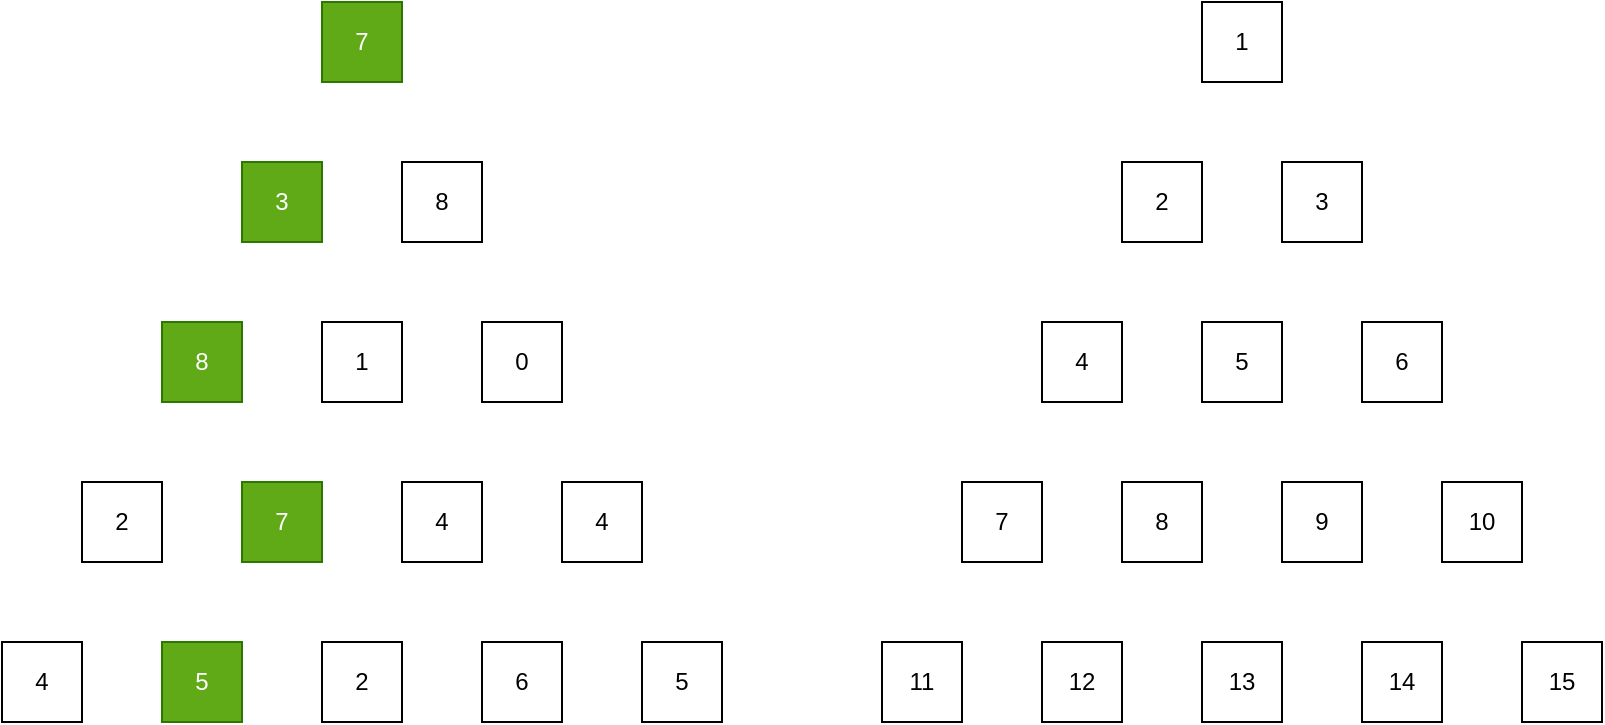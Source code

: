 <mxfile version="13.7.9" type="device"><diagram id="QfubKKGIBCFpjfydy8hX" name="페이지-1"><mxGraphModel dx="905" dy="523" grid="1" gridSize="10" guides="1" tooltips="1" connect="1" arrows="1" fold="1" page="1" pageScale="1" pageWidth="10000" pageHeight="10000" math="0" shadow="0"><root><mxCell id="0"/><mxCell id="1" parent="0"/><mxCell id="JfMal7dfiHxd9JUmZ9j3-1" value="7" style="rounded=0;whiteSpace=wrap;html=1;fillColor=#60a917;strokeColor=#2D7600;fontColor=#ffffff;" vertex="1" parent="1"><mxGeometry x="440" y="240" width="40" height="40" as="geometry"/></mxCell><mxCell id="JfMal7dfiHxd9JUmZ9j3-3" value="3" style="rounded=0;whiteSpace=wrap;html=1;fillColor=#60a917;strokeColor=#2D7600;fontColor=#ffffff;" vertex="1" parent="1"><mxGeometry x="400" y="320" width="40" height="40" as="geometry"/></mxCell><mxCell id="JfMal7dfiHxd9JUmZ9j3-4" value="8" style="rounded=0;whiteSpace=wrap;html=1;" vertex="1" parent="1"><mxGeometry x="480" y="320" width="40" height="40" as="geometry"/></mxCell><mxCell id="JfMal7dfiHxd9JUmZ9j3-5" value="8" style="rounded=0;whiteSpace=wrap;html=1;fillColor=#60a917;strokeColor=#2D7600;fontColor=#ffffff;" vertex="1" parent="1"><mxGeometry x="360" y="400" width="40" height="40" as="geometry"/></mxCell><mxCell id="JfMal7dfiHxd9JUmZ9j3-6" value="1" style="rounded=0;whiteSpace=wrap;html=1;" vertex="1" parent="1"><mxGeometry x="440" y="400" width="40" height="40" as="geometry"/></mxCell><mxCell id="JfMal7dfiHxd9JUmZ9j3-7" value="0" style="rounded=0;whiteSpace=wrap;html=1;" vertex="1" parent="1"><mxGeometry x="520" y="400" width="40" height="40" as="geometry"/></mxCell><mxCell id="JfMal7dfiHxd9JUmZ9j3-8" value="2" style="rounded=0;whiteSpace=wrap;html=1;" vertex="1" parent="1"><mxGeometry x="320" y="480" width="40" height="40" as="geometry"/></mxCell><mxCell id="JfMal7dfiHxd9JUmZ9j3-9" value="7" style="rounded=0;whiteSpace=wrap;html=1;fillColor=#60a917;strokeColor=#2D7600;fontColor=#ffffff;" vertex="1" parent="1"><mxGeometry x="400" y="480" width="40" height="40" as="geometry"/></mxCell><mxCell id="JfMal7dfiHxd9JUmZ9j3-10" value="4" style="rounded=0;whiteSpace=wrap;html=1;" vertex="1" parent="1"><mxGeometry x="480" y="480" width="40" height="40" as="geometry"/></mxCell><mxCell id="JfMal7dfiHxd9JUmZ9j3-11" value="4" style="rounded=0;whiteSpace=wrap;html=1;" vertex="1" parent="1"><mxGeometry x="560" y="480" width="40" height="40" as="geometry"/></mxCell><mxCell id="JfMal7dfiHxd9JUmZ9j3-12" value="4" style="rounded=0;whiteSpace=wrap;html=1;" vertex="1" parent="1"><mxGeometry x="280" y="560" width="40" height="40" as="geometry"/></mxCell><mxCell id="JfMal7dfiHxd9JUmZ9j3-13" value="5" style="rounded=0;whiteSpace=wrap;html=1;fillColor=#60a917;strokeColor=#2D7600;fontColor=#ffffff;" vertex="1" parent="1"><mxGeometry x="360" y="560" width="40" height="40" as="geometry"/></mxCell><mxCell id="JfMal7dfiHxd9JUmZ9j3-14" value="2" style="rounded=0;whiteSpace=wrap;html=1;" vertex="1" parent="1"><mxGeometry x="440" y="560" width="40" height="40" as="geometry"/></mxCell><mxCell id="JfMal7dfiHxd9JUmZ9j3-15" value="6" style="rounded=0;whiteSpace=wrap;html=1;" vertex="1" parent="1"><mxGeometry x="520" y="560" width="40" height="40" as="geometry"/></mxCell><mxCell id="JfMal7dfiHxd9JUmZ9j3-16" value="5" style="rounded=0;whiteSpace=wrap;html=1;" vertex="1" parent="1"><mxGeometry x="600" y="560" width="40" height="40" as="geometry"/></mxCell><mxCell id="JfMal7dfiHxd9JUmZ9j3-17" value="1" style="rounded=0;whiteSpace=wrap;html=1;" vertex="1" parent="1"><mxGeometry x="880" y="240" width="40" height="40" as="geometry"/></mxCell><mxCell id="JfMal7dfiHxd9JUmZ9j3-18" value="2" style="rounded=0;whiteSpace=wrap;html=1;" vertex="1" parent="1"><mxGeometry x="840" y="320" width="40" height="40" as="geometry"/></mxCell><mxCell id="JfMal7dfiHxd9JUmZ9j3-19" value="3" style="rounded=0;whiteSpace=wrap;html=1;" vertex="1" parent="1"><mxGeometry x="920" y="320" width="40" height="40" as="geometry"/></mxCell><mxCell id="JfMal7dfiHxd9JUmZ9j3-20" value="4" style="rounded=0;whiteSpace=wrap;html=1;" vertex="1" parent="1"><mxGeometry x="800" y="400" width="40" height="40" as="geometry"/></mxCell><mxCell id="JfMal7dfiHxd9JUmZ9j3-21" value="5" style="rounded=0;whiteSpace=wrap;html=1;" vertex="1" parent="1"><mxGeometry x="880" y="400" width="40" height="40" as="geometry"/></mxCell><mxCell id="JfMal7dfiHxd9JUmZ9j3-22" value="6" style="rounded=0;whiteSpace=wrap;html=1;" vertex="1" parent="1"><mxGeometry x="960" y="400" width="40" height="40" as="geometry"/></mxCell><mxCell id="JfMal7dfiHxd9JUmZ9j3-23" value="7" style="rounded=0;whiteSpace=wrap;html=1;" vertex="1" parent="1"><mxGeometry x="760" y="480" width="40" height="40" as="geometry"/></mxCell><mxCell id="JfMal7dfiHxd9JUmZ9j3-24" value="8" style="rounded=0;whiteSpace=wrap;html=1;" vertex="1" parent="1"><mxGeometry x="840" y="480" width="40" height="40" as="geometry"/></mxCell><mxCell id="JfMal7dfiHxd9JUmZ9j3-25" value="9" style="rounded=0;whiteSpace=wrap;html=1;" vertex="1" parent="1"><mxGeometry x="920" y="480" width="40" height="40" as="geometry"/></mxCell><mxCell id="JfMal7dfiHxd9JUmZ9j3-26" value="10" style="rounded=0;whiteSpace=wrap;html=1;" vertex="1" parent="1"><mxGeometry x="1000" y="480" width="40" height="40" as="geometry"/></mxCell><mxCell id="JfMal7dfiHxd9JUmZ9j3-27" value="11" style="rounded=0;whiteSpace=wrap;html=1;" vertex="1" parent="1"><mxGeometry x="720" y="560" width="40" height="40" as="geometry"/></mxCell><mxCell id="JfMal7dfiHxd9JUmZ9j3-28" value="12" style="rounded=0;whiteSpace=wrap;html=1;" vertex="1" parent="1"><mxGeometry x="800" y="560" width="40" height="40" as="geometry"/></mxCell><mxCell id="JfMal7dfiHxd9JUmZ9j3-29" value="13" style="rounded=0;whiteSpace=wrap;html=1;" vertex="1" parent="1"><mxGeometry x="880" y="560" width="40" height="40" as="geometry"/></mxCell><mxCell id="JfMal7dfiHxd9JUmZ9j3-30" value="14" style="rounded=0;whiteSpace=wrap;html=1;" vertex="1" parent="1"><mxGeometry x="960" y="560" width="40" height="40" as="geometry"/></mxCell><mxCell id="JfMal7dfiHxd9JUmZ9j3-31" value="15" style="rounded=0;whiteSpace=wrap;html=1;" vertex="1" parent="1"><mxGeometry x="1040" y="560" width="40" height="40" as="geometry"/></mxCell></root></mxGraphModel></diagram></mxfile>